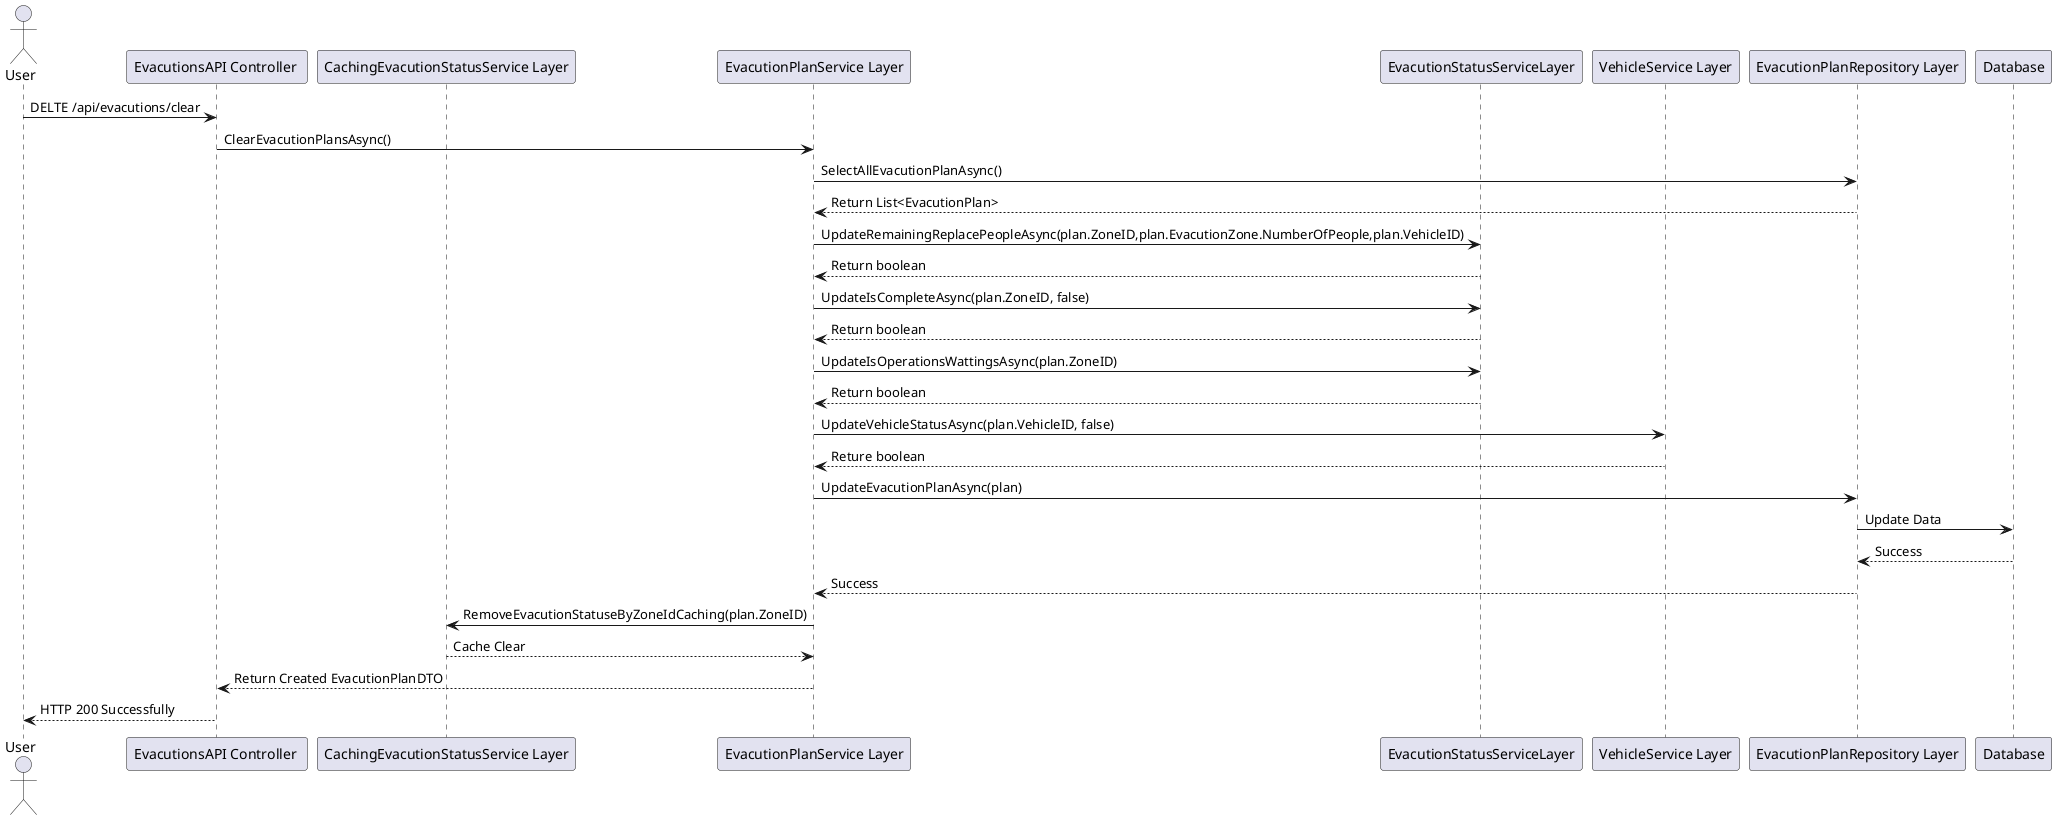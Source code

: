 @startuml
actor User
participant "EvacutionsAPI Controller " as API
participant "CachingEvacutionStatusService Layer" as ServiceCache
participant "EvacutionPlanService Layer" as ServicePlan
participant "EvacutionStatusServiceLayer" as ServiceStatus
participant "VehicleService Layer" as ServiceVehicle
participant "EvacutionPlanRepository Layer" as RepoPlan
User -> API : DELTE /api/evacutions/clear
API -> ServicePlan : ClearEvacutionPlansAsync()
ServicePlan -> RepoPlan : SelectAllEvacutionPlanAsync()
RepoPlan --> ServicePlan : Return List<EvacutionPlan>
ServicePlan -> ServiceStatus : UpdateRemainingReplacePeopleAsync(plan.ZoneID,plan.EvacutionZone.NumberOfPeople,plan.VehicleID)
ServiceStatus --> ServicePlan : Return boolean
ServicePlan -> ServiceStatus: UpdateIsCompleteAsync(plan.ZoneID, false)
ServiceStatus --> ServicePlan : Return boolean
ServicePlan -> ServiceStatus : UpdateIsOperationsWattingsAsync(plan.ZoneID)
ServiceStatus --> ServicePlan : Return boolean
ServicePlan -> ServiceVehicle : UpdateVehicleStatusAsync(plan.VehicleID, false)
ServiceVehicle -->  ServicePlan: Reture boolean
ServicePlan -> RepoPlan : UpdateEvacutionPlanAsync(plan)
RepoPlan -> Database : Update Data
Database --> RepoPlan : Success
RepoPlan --> ServicePlan : Success
ServicePlan -> ServiceCache: RemoveEvacutionStatuseByZoneIdCaching(plan.ZoneID)
ServiceCache --> ServicePlan: Cache Clear
ServicePlan --> API : Return Created EvacutionPlanDTO
API --> User : HTTP 200 Successfully
@enduml
